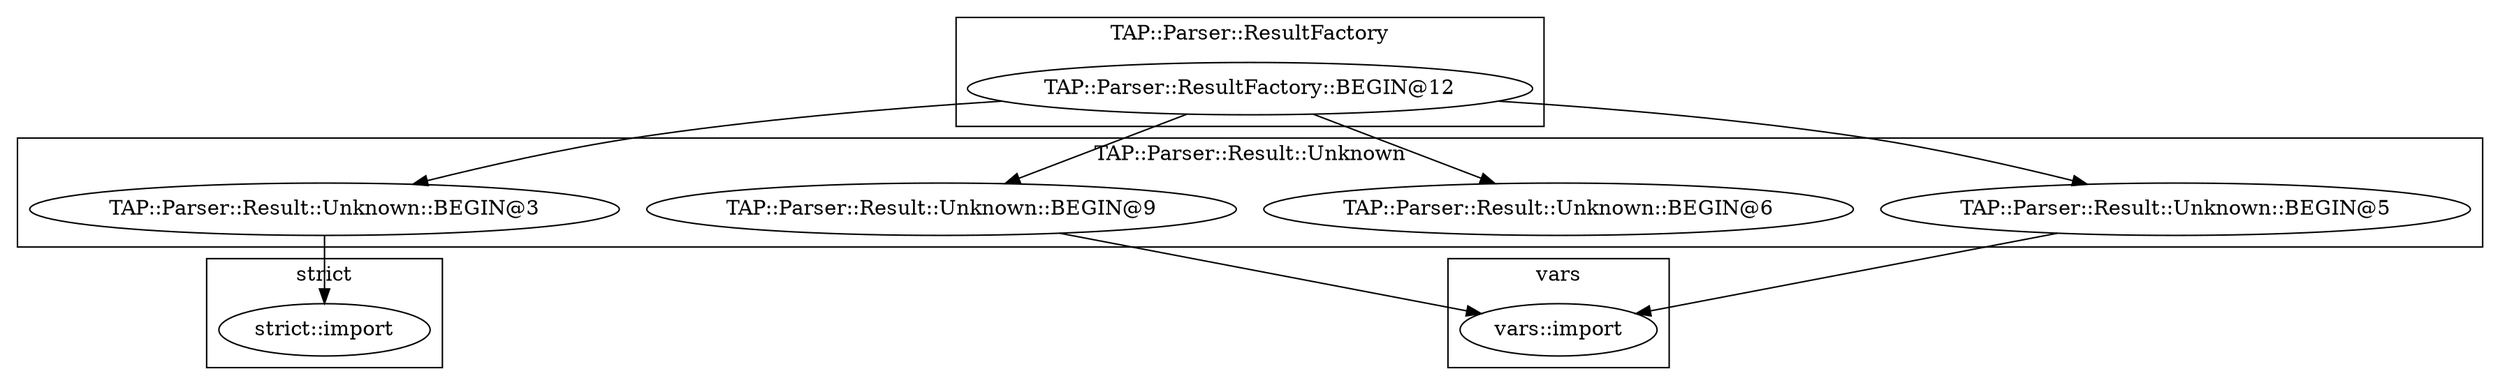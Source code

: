digraph {
graph [overlap=false]
subgraph cluster_TAP_Parser_ResultFactory {
	label="TAP::Parser::ResultFactory";
	"TAP::Parser::ResultFactory::BEGIN@12";
}
subgraph cluster_vars {
	label="vars";
	"vars::import";
}
subgraph cluster_strict {
	label="strict";
	"strict::import";
}
subgraph cluster_TAP_Parser_Result_Unknown {
	label="TAP::Parser::Result::Unknown";
	"TAP::Parser::Result::Unknown::BEGIN@3";
	"TAP::Parser::Result::Unknown::BEGIN@6";
	"TAP::Parser::Result::Unknown::BEGIN@5";
	"TAP::Parser::Result::Unknown::BEGIN@9";
}
"TAP::Parser::ResultFactory::BEGIN@12" -> "TAP::Parser::Result::Unknown::BEGIN@5";
"TAP::Parser::ResultFactory::BEGIN@12" -> "TAP::Parser::Result::Unknown::BEGIN@3";
"TAP::Parser::ResultFactory::BEGIN@12" -> "TAP::Parser::Result::Unknown::BEGIN@6";
"TAP::Parser::ResultFactory::BEGIN@12" -> "TAP::Parser::Result::Unknown::BEGIN@9";
"TAP::Parser::Result::Unknown::BEGIN@9" -> "vars::import";
"TAP::Parser::Result::Unknown::BEGIN@5" -> "vars::import";
"TAP::Parser::Result::Unknown::BEGIN@3" -> "strict::import";
}

